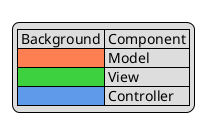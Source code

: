 @startuml

!define VIEW(x) file x <<View>> #limegreen/technology


skinparam class {
	BackgroundColor #Silver/white
	BackgroundColor<<Repository>> #Coral/Lightsalmon
	BackgroundColor<<Controller>> #Cornflowerblue/Cyan
    BorderColor Black
    ArrowColor  Black
}

skinparam package {
    FontColor Grey
    BorderColor Darkgrey
}

skinparam classAttributeIconSize 0
skinparam linetype ortho

legend
| Background | Component |
|<#fe8052>     | Model |
|<#3dd13f>     | View |
|<#5f9aea>     | Controller |
endlegend

@enduml